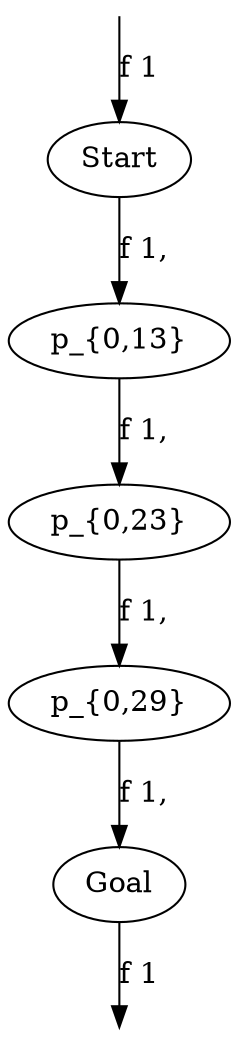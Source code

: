 digraph g {
// id = 0, graphName = Start
"0-0" [ shape=ellipse label="Start" image="out/164_g_1_11311100.svg" ];
// id = 1, graphName = p_{0,13}
"1-0" [ shape=ellipse label="p_{0,13}" image="out/165_g_52_11311100.svg" ];
// id = 3, graphName = p_{0,23}
"3-0" [ shape=ellipse label="p_{0,23}" image="out/166_g_88_11311100.svg" ];
// id = 4, graphName = p_{0,29}
"4-0" [ shape=ellipse label="p_{0,29}" image="out/167_g_108_11311100.svg" ];
// id = 6, graphName = Goal
"6-0" [ shape=ellipse label="Goal" image="out/168_g_0_11311100.svg" ];
// id = 2{ 'Start' }, { 'p_{0,13}' }
"0-0" -> "1-0" [ label="f 1, " ];
// id = 5{ 'p_{0,23}' }, { 'p_{0,29}' }
"3-0" -> "4-0" [ label="f 1, " ];
// id = 7{ 'p_{0,29}' }, { 'Goal' }
"4-0" -> "6-0" [ label="f 1, " ];
// id = 8{ 'p_{0,13}' }, { 'p_{0,23}' }
"1-0" -> "3-0" [ label="f 1, " ];
// inFlow/outFlow, id = 0-0, graphName = Start, inFlow = 1, outFlow = 0
"0-0-IOFlow" [ shape=point style=invis label="" ];
"0-0-IOFlow" -> "0-0" [ label="f 1" ];
// inFlow/outFlow, id = 6-0, graphName = Goal, inFlow = 0, outFlow = 1
"6-0-IOFlow" [ shape=point style=invis label="" ];
"6-0" -> "6-0-IOFlow" [ label="f 1" ];
}
